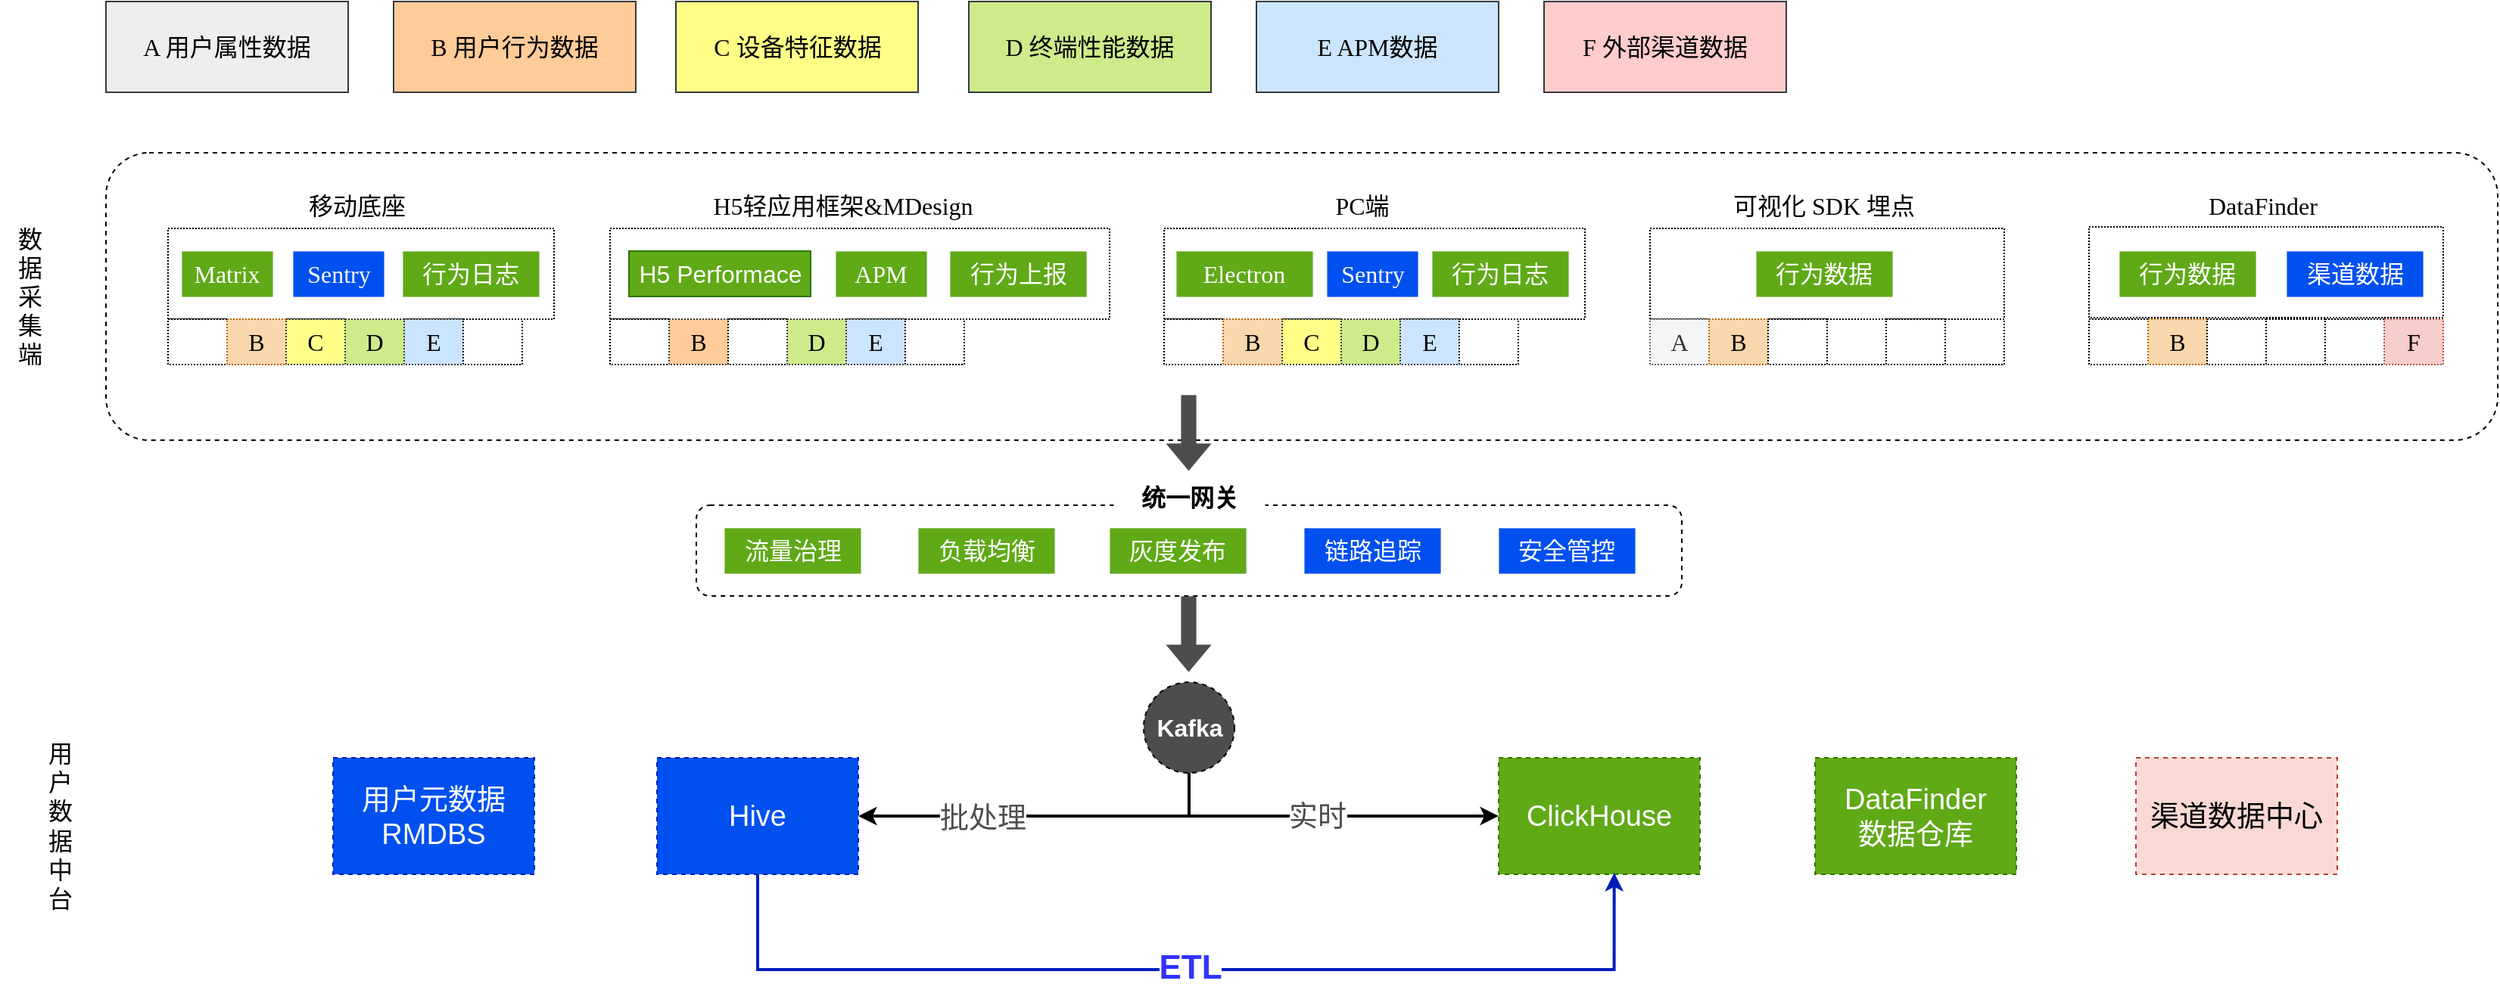 <mxfile version="17.2.4" type="github">
  <diagram id="R6LKjHRkVj6gWCjwfnXa" name="Page-1">
    <mxGraphModel dx="1609" dy="468" grid="1" gridSize="10" guides="1" tooltips="1" connect="1" arrows="1" fold="1" page="1" pageScale="1" pageWidth="827" pageHeight="1169" math="0" shadow="0">
      <root>
        <mxCell id="0" />
        <mxCell id="1" parent="0" />
        <mxCell id="xEdestO7AOEsHorYzFaQ-1" value="A 用户属性数据" style="rounded=0;whiteSpace=wrap;html=1;fillColor=#eeeeee;strokeColor=#36393d;fontSize=16;fontFamily=Comic Sans MS;" parent="1" vertex="1">
          <mxGeometry x="-690" y="40" width="160" height="60" as="geometry" />
        </mxCell>
        <mxCell id="xEdestO7AOEsHorYzFaQ-2" value="B 用户行为数据" style="rounded=0;whiteSpace=wrap;html=1;fillColor=#ffcc99;strokeColor=#36393d;fontSize=16;fontFamily=Comic Sans MS;" parent="1" vertex="1">
          <mxGeometry x="-500" y="40" width="160" height="60" as="geometry" />
        </mxCell>
        <mxCell id="xEdestO7AOEsHorYzFaQ-3" value="E APM数据" style="rounded=0;whiteSpace=wrap;html=1;fillColor=#cce5ff;strokeColor=#36393d;fontSize=16;fontFamily=Comic Sans MS;" parent="1" vertex="1">
          <mxGeometry x="70" y="40" width="160" height="60" as="geometry" />
        </mxCell>
        <mxCell id="xEdestO7AOEsHorYzFaQ-4" value="F 外部渠道数据" style="rounded=0;whiteSpace=wrap;html=1;fillColor=#ffcccc;strokeColor=#36393d;fontSize=16;fontFamily=Comic Sans MS;" parent="1" vertex="1">
          <mxGeometry x="260" y="40" width="160" height="60" as="geometry" />
        </mxCell>
        <mxCell id="xEdestO7AOEsHorYzFaQ-5" value="" style="rounded=1;whiteSpace=wrap;html=1;fontSize=16;dashed=1;fontFamily=Comic Sans MS;" parent="1" vertex="1">
          <mxGeometry x="-690" y="140" width="1580" height="190" as="geometry" />
        </mxCell>
        <mxCell id="xEdestO7AOEsHorYzFaQ-6" value="数&lt;br&gt;据&lt;br&gt;采&lt;br&gt;集&lt;br&gt;端" style="rounded=0;whiteSpace=wrap;html=1;fontSize=16;strokeWidth=0;strokeColor=none;fontFamily=Comic Sans MS;" parent="1" vertex="1">
          <mxGeometry x="-760" y="170" width="40" height="130" as="geometry" />
        </mxCell>
        <mxCell id="xEdestO7AOEsHorYzFaQ-8" value="移动底座" style="rounded=0;whiteSpace=wrap;html=1;dashed=1;fontSize=16;strokeWidth=0;fontFamily=Comic Sans MS;strokeColor=none;" parent="1" vertex="1">
          <mxGeometry x="-574" y="160" width="100" height="30" as="geometry" />
        </mxCell>
        <mxCell id="xEdestO7AOEsHorYzFaQ-9" value="" style="rounded=0;whiteSpace=wrap;html=1;dashed=1;fontSize=16;strokeWidth=1;fontFamily=Comic Sans MS;dashPattern=1 1;" parent="1" vertex="1">
          <mxGeometry x="-649" y="190" width="255" height="60" as="geometry" />
        </mxCell>
        <mxCell id="xEdestO7AOEsHorYzFaQ-10" value="Matrix" style="rounded=0;whiteSpace=wrap;html=1;dashed=1;fontSize=16;strokeWidth=0;fontFamily=Comic Sans MS;fillColor=#60a917;fontColor=#ffffff;strokeColor=#2D7600;" parent="1" vertex="1">
          <mxGeometry x="-640" y="205" width="60" height="30" as="geometry" />
        </mxCell>
        <mxCell id="xEdestO7AOEsHorYzFaQ-11" value="Sentry" style="rounded=0;whiteSpace=wrap;html=1;dashed=1;fontSize=16;strokeWidth=0;fontFamily=Comic Sans MS;fillColor=#0050ef;fontColor=#ffffff;strokeColor=#001DBC;" parent="1" vertex="1">
          <mxGeometry x="-566.5" y="205" width="60" height="30" as="geometry" />
        </mxCell>
        <mxCell id="xEdestO7AOEsHorYzFaQ-14" value="行为日志" style="rounded=0;whiteSpace=wrap;html=1;dashed=1;fontSize=16;strokeWidth=0;fontFamily=Comic Sans MS;fillColor=#60a917;fontColor=#ffffff;strokeColor=#2D7600;" parent="1" vertex="1">
          <mxGeometry x="-494" y="205" width="90" height="30" as="geometry" />
        </mxCell>
        <mxCell id="xEdestO7AOEsHorYzFaQ-15" value="H5轻应用框架&amp;amp;MDesign" style="rounded=0;whiteSpace=wrap;html=1;dashed=1;fontSize=16;strokeWidth=0;fontFamily=Comic Sans MS;strokeColor=none;" parent="1" vertex="1">
          <mxGeometry x="-298" y="160" width="190" height="30" as="geometry" />
        </mxCell>
        <mxCell id="xEdestO7AOEsHorYzFaQ-16" value="" style="rounded=0;whiteSpace=wrap;html=1;dashed=1;fontSize=16;strokeWidth=1;fontFamily=Comic Sans MS;dashPattern=1 1;" parent="1" vertex="1">
          <mxGeometry x="-357" y="190" width="330" height="60" as="geometry" />
        </mxCell>
        <mxCell id="xEdestO7AOEsHorYzFaQ-18" value="APM" style="rounded=0;whiteSpace=wrap;html=1;dashed=1;fontSize=16;strokeWidth=0;fontFamily=Comic Sans MS;fillColor=#60a917;fontColor=#ffffff;strokeColor=#2D7600;" parent="1" vertex="1">
          <mxGeometry x="-208" y="205" width="60" height="30" as="geometry" />
        </mxCell>
        <mxCell id="xEdestO7AOEsHorYzFaQ-19" value="行为上报" style="rounded=0;whiteSpace=wrap;html=1;dashed=1;fontSize=16;strokeWidth=0;fontFamily=Comic Sans MS;fillColor=#60a917;fontColor=#ffffff;strokeColor=#2D7600;" parent="1" vertex="1">
          <mxGeometry x="-132.5" y="205" width="90" height="30" as="geometry" />
        </mxCell>
        <mxCell id="xEdestO7AOEsHorYzFaQ-20" value="可视化 SDK 埋点" style="rounded=0;whiteSpace=wrap;html=1;dashed=1;fontSize=16;strokeWidth=0;fontFamily=Comic Sans MS;strokeColor=none;" parent="1" vertex="1">
          <mxGeometry x="350" y="160" width="190" height="30" as="geometry" />
        </mxCell>
        <mxCell id="xEdestO7AOEsHorYzFaQ-21" value="" style="rounded=0;whiteSpace=wrap;html=1;dashed=1;fontSize=16;strokeWidth=1;fontFamily=Comic Sans MS;dashPattern=1 1;" parent="1" vertex="1">
          <mxGeometry x="330" y="190" width="234" height="60" as="geometry" />
        </mxCell>
        <mxCell id="xEdestO7AOEsHorYzFaQ-24" value="行为数据" style="rounded=0;whiteSpace=wrap;html=1;dashed=1;fontSize=16;strokeWidth=0;fontFamily=Comic Sans MS;fillColor=#60a917;fontColor=#ffffff;strokeColor=#2D7600;" parent="1" vertex="1">
          <mxGeometry x="400" y="205" width="90" height="30" as="geometry" />
        </mxCell>
        <mxCell id="xEdestO7AOEsHorYzFaQ-25" value="DataFinder" style="rounded=0;whiteSpace=wrap;html=1;dashed=1;fontSize=16;strokeWidth=0;fontFamily=Comic Sans MS;strokeColor=none;" parent="1" vertex="1">
          <mxGeometry x="640" y="160" width="190" height="30" as="geometry" />
        </mxCell>
        <mxCell id="xEdestO7AOEsHorYzFaQ-26" value="" style="rounded=0;whiteSpace=wrap;html=1;dashed=1;fontSize=16;strokeWidth=1;fontFamily=Comic Sans MS;dashPattern=1 1;" parent="1" vertex="1">
          <mxGeometry x="620" y="189" width="234" height="60" as="geometry" />
        </mxCell>
        <mxCell id="xEdestO7AOEsHorYzFaQ-29" value="渠道数据" style="rounded=0;whiteSpace=wrap;html=1;dashed=1;fontSize=16;strokeWidth=0;fontFamily=Comic Sans MS;fillColor=#0050ef;fontColor=#ffffff;strokeColor=#001DBC;" parent="1" vertex="1">
          <mxGeometry x="750.5" y="205" width="90" height="30" as="geometry" />
        </mxCell>
        <mxCell id="xEdestO7AOEsHorYzFaQ-30" value="" style="rounded=0;whiteSpace=wrap;html=1;dashed=1;dashPattern=1 1;fontFamily=Comic Sans MS;fontSize=16;strokeWidth=1;" parent="1" vertex="1">
          <mxGeometry x="-649" y="250" width="39" height="30" as="geometry" />
        </mxCell>
        <mxCell id="xEdestO7AOEsHorYzFaQ-34" value="B" style="rounded=0;whiteSpace=wrap;html=1;dashed=1;dashPattern=1 1;fontFamily=Comic Sans MS;fontSize=16;strokeWidth=1;fillColor=#fad7ac;strokeColor=#b46504;" parent="1" vertex="1">
          <mxGeometry x="-610" y="250" width="39" height="30" as="geometry" />
        </mxCell>
        <mxCell id="xEdestO7AOEsHorYzFaQ-35" value="C" style="rounded=0;whiteSpace=wrap;html=1;dashed=1;dashPattern=1 1;fontFamily=Comic Sans MS;fontSize=16;strokeWidth=1;fillColor=#ffff88;strokeColor=#36393d;" parent="1" vertex="1">
          <mxGeometry x="-571" y="250" width="39" height="30" as="geometry" />
        </mxCell>
        <mxCell id="xEdestO7AOEsHorYzFaQ-36" value="E" style="rounded=0;whiteSpace=wrap;html=1;dashed=1;dashPattern=1 1;fontFamily=Comic Sans MS;fontSize=16;strokeWidth=1;fillColor=#cce5ff;strokeColor=#36393d;" parent="1" vertex="1">
          <mxGeometry x="-493" y="250" width="39" height="30" as="geometry" />
        </mxCell>
        <mxCell id="xEdestO7AOEsHorYzFaQ-41" value="" style="rounded=0;whiteSpace=wrap;html=1;dashed=1;dashPattern=1 1;fontFamily=Comic Sans MS;fontSize=16;strokeWidth=1;" parent="1" vertex="1">
          <mxGeometry x="-454" y="250" width="39" height="30" as="geometry" />
        </mxCell>
        <mxCell id="xEdestO7AOEsHorYzFaQ-42" value="D 终端性能数据" style="rounded=0;whiteSpace=wrap;html=1;fillColor=#cdeb8b;fontSize=16;fontFamily=Comic Sans MS;strokeColor=#36393d;" parent="1" vertex="1">
          <mxGeometry x="-120" y="40" width="160" height="60" as="geometry" />
        </mxCell>
        <mxCell id="xEdestO7AOEsHorYzFaQ-43" value="" style="rounded=0;whiteSpace=wrap;html=1;dashed=1;dashPattern=1 1;fontFamily=Comic Sans MS;fontSize=16;strokeWidth=1;" parent="1" vertex="1">
          <mxGeometry x="-357" y="250" width="39" height="30" as="geometry" />
        </mxCell>
        <mxCell id="xEdestO7AOEsHorYzFaQ-44" value="B" style="rounded=0;whiteSpace=wrap;html=1;dashed=1;dashPattern=1 1;fontFamily=Comic Sans MS;fontSize=16;strokeWidth=1;fillColor=#ffcc99;strokeColor=#36393d;" parent="1" vertex="1">
          <mxGeometry x="-318" y="250" width="39" height="30" as="geometry" />
        </mxCell>
        <mxCell id="xEdestO7AOEsHorYzFaQ-45" value="" style="rounded=0;whiteSpace=wrap;html=1;dashed=1;dashPattern=1 1;fontFamily=Comic Sans MS;fontSize=16;strokeWidth=1;" parent="1" vertex="1">
          <mxGeometry x="-279" y="250" width="39" height="30" as="geometry" />
        </mxCell>
        <mxCell id="xEdestO7AOEsHorYzFaQ-46" value="D" style="rounded=0;whiteSpace=wrap;html=1;dashed=1;dashPattern=1 1;fontFamily=Comic Sans MS;fontSize=16;strokeWidth=1;fillColor=#cdeb8b;strokeColor=#36393d;" parent="1" vertex="1">
          <mxGeometry x="-240" y="250" width="39" height="30" as="geometry" />
        </mxCell>
        <mxCell id="xEdestO7AOEsHorYzFaQ-47" value="E" style="rounded=0;whiteSpace=wrap;html=1;dashed=1;dashPattern=1 1;fontFamily=Comic Sans MS;fontSize=16;strokeWidth=1;fillColor=#cce5ff;strokeColor=#36393d;" parent="1" vertex="1">
          <mxGeometry x="-201" y="250" width="39" height="30" as="geometry" />
        </mxCell>
        <mxCell id="xEdestO7AOEsHorYzFaQ-48" value="A" style="rounded=0;whiteSpace=wrap;html=1;dashed=1;dashPattern=1 1;fontFamily=Comic Sans MS;fontSize=16;strokeWidth=1;fillColor=#f5f5f5;fontColor=#333333;strokeColor=#666666;" parent="1" vertex="1">
          <mxGeometry x="330" y="250" width="39" height="30" as="geometry" />
        </mxCell>
        <mxCell id="xEdestO7AOEsHorYzFaQ-49" value="B" style="rounded=0;whiteSpace=wrap;html=1;dashed=1;dashPattern=1 1;fontFamily=Comic Sans MS;fontSize=16;strokeWidth=1;fillColor=#fad7ac;strokeColor=#b46504;" parent="1" vertex="1">
          <mxGeometry x="369" y="250" width="39" height="30" as="geometry" />
        </mxCell>
        <mxCell id="xEdestO7AOEsHorYzFaQ-50" value="" style="rounded=0;whiteSpace=wrap;html=1;dashed=1;dashPattern=1 1;fontFamily=Comic Sans MS;fontSize=16;strokeWidth=1;" parent="1" vertex="1">
          <mxGeometry x="408" y="250" width="39" height="30" as="geometry" />
        </mxCell>
        <mxCell id="xEdestO7AOEsHorYzFaQ-51" value="" style="rounded=0;whiteSpace=wrap;html=1;dashed=1;dashPattern=1 1;fontFamily=Comic Sans MS;fontSize=16;strokeWidth=1;" parent="1" vertex="1">
          <mxGeometry x="447" y="250" width="39" height="30" as="geometry" />
        </mxCell>
        <mxCell id="xEdestO7AOEsHorYzFaQ-52" value="" style="rounded=0;whiteSpace=wrap;html=1;dashed=1;dashPattern=1 1;fontFamily=Comic Sans MS;fontSize=16;strokeWidth=1;" parent="1" vertex="1">
          <mxGeometry x="486" y="250" width="39" height="30" as="geometry" />
        </mxCell>
        <mxCell id="xEdestO7AOEsHorYzFaQ-53" value="" style="rounded=0;whiteSpace=wrap;html=1;dashed=1;dashPattern=1 1;fontFamily=Comic Sans MS;fontSize=16;strokeWidth=1;" parent="1" vertex="1">
          <mxGeometry x="620" y="250" width="39" height="30" as="geometry" />
        </mxCell>
        <mxCell id="xEdestO7AOEsHorYzFaQ-54" value="B" style="rounded=0;whiteSpace=wrap;html=1;dashed=1;dashPattern=1 1;fontFamily=Comic Sans MS;fontSize=16;strokeWidth=1;fillColor=#fad7ac;strokeColor=#b46504;" parent="1" vertex="1">
          <mxGeometry x="659" y="250" width="39" height="30" as="geometry" />
        </mxCell>
        <mxCell id="xEdestO7AOEsHorYzFaQ-55" value="" style="rounded=0;whiteSpace=wrap;html=1;dashed=1;dashPattern=1 1;fontFamily=Comic Sans MS;fontSize=16;strokeWidth=1;" parent="1" vertex="1">
          <mxGeometry x="698" y="250" width="39" height="30" as="geometry" />
        </mxCell>
        <mxCell id="xEdestO7AOEsHorYzFaQ-57" value="" style="rounded=0;whiteSpace=wrap;html=1;dashed=1;dashPattern=1 1;fontFamily=Comic Sans MS;fontSize=16;strokeWidth=1;" parent="1" vertex="1">
          <mxGeometry x="737" y="250" width="39" height="30" as="geometry" />
        </mxCell>
        <mxCell id="QShWWnX4GkXOOMJUXcGB-1" value="C 设备特征数据" style="rounded=0;whiteSpace=wrap;html=1;fillColor=#ffff88;fontSize=16;fontFamily=Comic Sans MS;strokeColor=#36393d;" parent="1" vertex="1">
          <mxGeometry x="-313.5" y="40" width="160" height="60" as="geometry" />
        </mxCell>
        <mxCell id="avs_9zYvvi-18t2LZXdR-1" value="H5 Performace" style="rounded=0;whiteSpace=wrap;html=1;fillColor=#60a917;fontColor=#ffffff;strokeColor=#2D7600;fontSize=16;" vertex="1" parent="1">
          <mxGeometry x="-344.5" y="205" width="120" height="30" as="geometry" />
        </mxCell>
        <mxCell id="avs_9zYvvi-18t2LZXdR-2" value="PC端" style="rounded=0;whiteSpace=wrap;html=1;dashed=1;fontSize=16;strokeWidth=0;fontFamily=Comic Sans MS;strokeColor=none;" vertex="1" parent="1">
          <mxGeometry x="90" y="160" width="100" height="30" as="geometry" />
        </mxCell>
        <mxCell id="avs_9zYvvi-18t2LZXdR-3" value="" style="rounded=0;whiteSpace=wrap;html=1;dashed=1;fontSize=16;strokeWidth=1;fontFamily=Comic Sans MS;dashPattern=1 1;" vertex="1" parent="1">
          <mxGeometry x="9" y="190" width="278" height="60" as="geometry" />
        </mxCell>
        <mxCell id="avs_9zYvvi-18t2LZXdR-5" value="Sentry" style="rounded=0;whiteSpace=wrap;html=1;dashed=1;fontSize=16;strokeWidth=0;fontFamily=Comic Sans MS;fillColor=#0050ef;fontColor=#ffffff;strokeColor=#001DBC;" vertex="1" parent="1">
          <mxGeometry x="116.5" y="205" width="60" height="30" as="geometry" />
        </mxCell>
        <mxCell id="avs_9zYvvi-18t2LZXdR-6" value="行为日志" style="rounded=0;whiteSpace=wrap;html=1;dashed=1;fontSize=16;strokeWidth=0;fontFamily=Comic Sans MS;fillColor=#60a917;fontColor=#ffffff;strokeColor=#2D7600;" vertex="1" parent="1">
          <mxGeometry x="186" y="205" width="90" height="30" as="geometry" />
        </mxCell>
        <mxCell id="avs_9zYvvi-18t2LZXdR-7" value="" style="rounded=0;whiteSpace=wrap;html=1;dashed=1;dashPattern=1 1;fontFamily=Comic Sans MS;fontSize=16;strokeWidth=1;" vertex="1" parent="1">
          <mxGeometry x="9" y="250" width="39" height="30" as="geometry" />
        </mxCell>
        <mxCell id="avs_9zYvvi-18t2LZXdR-8" value="B" style="rounded=0;whiteSpace=wrap;html=1;dashed=1;dashPattern=1 1;fontFamily=Comic Sans MS;fontSize=16;strokeWidth=1;fillColor=#fad7ac;strokeColor=#b46504;" vertex="1" parent="1">
          <mxGeometry x="48" y="250" width="39" height="30" as="geometry" />
        </mxCell>
        <mxCell id="avs_9zYvvi-18t2LZXdR-9" value="C" style="rounded=0;whiteSpace=wrap;html=1;dashed=1;dashPattern=1 1;fontFamily=Comic Sans MS;fontSize=16;strokeWidth=1;fillColor=#ffff88;strokeColor=#36393d;" vertex="1" parent="1">
          <mxGeometry x="87" y="250" width="39" height="30" as="geometry" />
        </mxCell>
        <mxCell id="avs_9zYvvi-18t2LZXdR-10" value="D" style="rounded=0;whiteSpace=wrap;html=1;dashed=1;dashPattern=1 1;fontFamily=Comic Sans MS;fontSize=16;strokeWidth=1;fillColor=#cdeb8b;strokeColor=#36393d;" vertex="1" parent="1">
          <mxGeometry x="126" y="250" width="39" height="30" as="geometry" />
        </mxCell>
        <mxCell id="avs_9zYvvi-18t2LZXdR-11" value="E" style="rounded=0;whiteSpace=wrap;html=1;dashed=1;dashPattern=1 1;fontFamily=Comic Sans MS;fontSize=16;strokeWidth=1;fillColor=#cce5ff;strokeColor=#36393d;" vertex="1" parent="1">
          <mxGeometry x="165" y="250" width="39" height="30" as="geometry" />
        </mxCell>
        <mxCell id="avs_9zYvvi-18t2LZXdR-12" value="Electron" style="rounded=0;whiteSpace=wrap;html=1;dashed=1;fontSize=16;strokeWidth=0;fontFamily=Comic Sans MS;fillColor=#60a917;fontColor=#ffffff;strokeColor=#2D7600;" vertex="1" parent="1">
          <mxGeometry x="17" y="205" width="90" height="30" as="geometry" />
        </mxCell>
        <mxCell id="avs_9zYvvi-18t2LZXdR-13" value="D" style="rounded=0;whiteSpace=wrap;html=1;dashed=1;dashPattern=1 1;fontFamily=Comic Sans MS;fontSize=16;strokeWidth=1;fillColor=#cdeb8b;strokeColor=#36393d;" vertex="1" parent="1">
          <mxGeometry x="-532" y="250" width="39" height="30" as="geometry" />
        </mxCell>
        <mxCell id="avs_9zYvvi-18t2LZXdR-14" value="" style="rounded=0;whiteSpace=wrap;html=1;dashed=1;dashPattern=1 1;fontFamily=Comic Sans MS;fontSize=16;strokeWidth=1;" vertex="1" parent="1">
          <mxGeometry x="-162" y="250" width="39" height="30" as="geometry" />
        </mxCell>
        <mxCell id="avs_9zYvvi-18t2LZXdR-15" value="" style="rounded=0;whiteSpace=wrap;html=1;dashed=1;dashPattern=1 1;fontFamily=Comic Sans MS;fontSize=16;strokeWidth=1;" vertex="1" parent="1">
          <mxGeometry x="204" y="250" width="39" height="30" as="geometry" />
        </mxCell>
        <mxCell id="avs_9zYvvi-18t2LZXdR-16" value="" style="rounded=0;whiteSpace=wrap;html=1;dashed=1;dashPattern=1 1;fontFamily=Comic Sans MS;fontSize=16;strokeWidth=1;" vertex="1" parent="1">
          <mxGeometry x="525" y="250" width="39" height="30" as="geometry" />
        </mxCell>
        <mxCell id="avs_9zYvvi-18t2LZXdR-17" value="" style="rounded=0;whiteSpace=wrap;html=1;dashed=1;dashPattern=1 1;fontFamily=Comic Sans MS;fontSize=16;strokeWidth=1;" vertex="1" parent="1">
          <mxGeometry x="776" y="250" width="39" height="30" as="geometry" />
        </mxCell>
        <mxCell id="avs_9zYvvi-18t2LZXdR-18" value="F" style="rounded=0;whiteSpace=wrap;html=1;dashed=1;dashPattern=1 1;fontFamily=Comic Sans MS;fontSize=16;strokeWidth=1;fillColor=#f8cecc;strokeColor=#b85450;" vertex="1" parent="1">
          <mxGeometry x="815" y="250" width="39" height="30" as="geometry" />
        </mxCell>
        <mxCell id="avs_9zYvvi-18t2LZXdR-19" value="行为数据" style="rounded=0;whiteSpace=wrap;html=1;dashed=1;fontSize=16;strokeWidth=0;fontFamily=Comic Sans MS;fillColor=#60a917;fontColor=#ffffff;strokeColor=#2D7600;" vertex="1" parent="1">
          <mxGeometry x="640" y="205" width="90" height="30" as="geometry" />
        </mxCell>
        <mxCell id="avs_9zYvvi-18t2LZXdR-20" value="" style="rounded=1;whiteSpace=wrap;html=1;fontSize=16;dashed=1;" vertex="1" parent="1">
          <mxGeometry x="-300" y="373" width="651" height="60" as="geometry" />
        </mxCell>
        <mxCell id="avs_9zYvvi-18t2LZXdR-21" value="统一网关" style="rounded=0;whiteSpace=wrap;html=1;dashed=1;fontSize=16;strokeWidth=0;fontFamily=Comic Sans MS;strokeColor=none;fontStyle=1" vertex="1" parent="1">
          <mxGeometry x="-24.5" y="353" width="100" height="30" as="geometry" />
        </mxCell>
        <mxCell id="avs_9zYvvi-18t2LZXdR-22" value="流量治理" style="rounded=0;whiteSpace=wrap;html=1;dashed=1;fontSize=16;strokeWidth=0;fontFamily=Comic Sans MS;fillColor=#60a917;fontColor=#ffffff;strokeColor=#2D7600;" vertex="1" parent="1">
          <mxGeometry x="-281.5" y="388" width="90" height="30" as="geometry" />
        </mxCell>
        <mxCell id="avs_9zYvvi-18t2LZXdR-23" value="" style="shape=flexArrow;endArrow=classic;html=1;rounded=0;fontSize=16;fillColor=#4D4D4D;strokeWidth=0;" edge="1" parent="1">
          <mxGeometry width="50" height="50" relative="1" as="geometry">
            <mxPoint x="25" y="300" as="sourcePoint" />
            <mxPoint x="25" y="350" as="targetPoint" />
          </mxGeometry>
        </mxCell>
        <mxCell id="avs_9zYvvi-18t2LZXdR-24" value="负载均衡" style="rounded=0;whiteSpace=wrap;html=1;dashed=1;fontSize=16;strokeWidth=0;fontFamily=Comic Sans MS;fillColor=#60a917;fontColor=#ffffff;strokeColor=#2D7600;" vertex="1" parent="1">
          <mxGeometry x="-153.5" y="388" width="90" height="30" as="geometry" />
        </mxCell>
        <mxCell id="avs_9zYvvi-18t2LZXdR-25" value="灰度发布" style="rounded=0;whiteSpace=wrap;html=1;dashed=1;fontSize=16;strokeWidth=0;fontFamily=Comic Sans MS;fillColor=#60a917;fontColor=#ffffff;strokeColor=#2D7600;" vertex="1" parent="1">
          <mxGeometry x="-27" y="388" width="90" height="30" as="geometry" />
        </mxCell>
        <mxCell id="avs_9zYvvi-18t2LZXdR-27" value="链路追踪" style="rounded=0;whiteSpace=wrap;html=1;dashed=1;fontSize=16;strokeWidth=0;fontFamily=Comic Sans MS;fillColor=#0050ef;fontColor=#ffffff;strokeColor=#001DBC;" vertex="1" parent="1">
          <mxGeometry x="101.5" y="388" width="90" height="30" as="geometry" />
        </mxCell>
        <mxCell id="avs_9zYvvi-18t2LZXdR-28" value="安全管控" style="rounded=0;whiteSpace=wrap;html=1;dashed=1;fontSize=16;strokeWidth=0;fontFamily=Comic Sans MS;fillColor=#0050ef;fontColor=#ffffff;strokeColor=#001DBC;" vertex="1" parent="1">
          <mxGeometry x="230" y="388" width="90" height="30" as="geometry" />
        </mxCell>
        <mxCell id="avs_9zYvvi-18t2LZXdR-31" value="用&lt;br&gt;户&lt;br&gt;数&lt;br&gt;据&lt;br&gt;中&lt;br&gt;台" style="rounded=0;whiteSpace=wrap;html=1;fontSize=16;strokeWidth=0;strokeColor=none;fontFamily=Comic Sans MS;" vertex="1" parent="1">
          <mxGeometry x="-740" y="520" width="40" height="130" as="geometry" />
        </mxCell>
        <mxCell id="avs_9zYvvi-18t2LZXdR-37" style="edgeStyle=orthogonalEdgeStyle;rounded=0;orthogonalLoop=1;jettySize=auto;html=1;exitX=0.5;exitY=1;exitDx=0;exitDy=0;fontSize=19;fontColor=#4D4D4D;strokeWidth=2;fillColor=#4D4D4D;" edge="1" parent="1" source="avs_9zYvvi-18t2LZXdR-32" target="avs_9zYvvi-18t2LZXdR-34">
          <mxGeometry relative="1" as="geometry" />
        </mxCell>
        <mxCell id="avs_9zYvvi-18t2LZXdR-38" value="实时" style="edgeLabel;html=1;align=center;verticalAlign=middle;resizable=0;points=[];fontSize=19;fontColor=#4D4D4D;" vertex="1" connectable="0" parent="avs_9zYvvi-18t2LZXdR-37">
          <mxGeometry x="-0.034" y="1" relative="1" as="geometry">
            <mxPoint y="1" as="offset" />
          </mxGeometry>
        </mxCell>
        <mxCell id="avs_9zYvvi-18t2LZXdR-39" style="edgeStyle=orthogonalEdgeStyle;rounded=0;orthogonalLoop=1;jettySize=auto;html=1;exitX=0.5;exitY=1;exitDx=0;exitDy=0;entryX=1;entryY=0.5;entryDx=0;entryDy=0;fontSize=19;fontColor=#4D4D4D;strokeWidth=2;fillColor=#4D4D4D;" edge="1" parent="1" source="avs_9zYvvi-18t2LZXdR-32" target="avs_9zYvvi-18t2LZXdR-35">
          <mxGeometry relative="1" as="geometry" />
        </mxCell>
        <mxCell id="avs_9zYvvi-18t2LZXdR-40" value="批处理" style="edgeLabel;html=1;align=center;verticalAlign=middle;resizable=0;points=[];fontSize=19;fontColor=#4D4D4D;" vertex="1" connectable="0" parent="avs_9zYvvi-18t2LZXdR-39">
          <mxGeometry x="0.339" y="1" relative="1" as="geometry">
            <mxPoint as="offset" />
          </mxGeometry>
        </mxCell>
        <mxCell id="avs_9zYvvi-18t2LZXdR-32" value="Kafka" style="ellipse;whiteSpace=wrap;html=1;aspect=fixed;dashed=1;fontSize=16;fillColor=#4D4D4D;fontColor=#FFFFFF;fontStyle=1" vertex="1" parent="1">
          <mxGeometry x="-4.5" y="490" width="60" height="60" as="geometry" />
        </mxCell>
        <mxCell id="avs_9zYvvi-18t2LZXdR-29" value="" style="shape=flexArrow;endArrow=classic;html=1;rounded=0;fontSize=16;fillColor=#4D4D4D;strokeWidth=0;" edge="1" parent="1">
          <mxGeometry width="50" height="50" relative="1" as="geometry">
            <mxPoint x="25" y="433" as="sourcePoint" />
            <mxPoint x="25" y="483" as="targetPoint" />
          </mxGeometry>
        </mxCell>
        <mxCell id="avs_9zYvvi-18t2LZXdR-33" value="DataFinder&lt;br style=&quot;font-size: 19px;&quot;&gt;数据仓库" style="rounded=0;whiteSpace=wrap;html=1;dashed=1;fontSize=19;fontColor=#ffffff;fillColor=#60a917;strokeColor=#2D7600;" vertex="1" parent="1">
          <mxGeometry x="439" y="540" width="133" height="77" as="geometry" />
        </mxCell>
        <mxCell id="avs_9zYvvi-18t2LZXdR-34" value="ClickHouse" style="rounded=0;whiteSpace=wrap;html=1;dashed=1;fontSize=19;fontColor=#ffffff;fillColor=#60a917;strokeColor=#2D7600;" vertex="1" parent="1">
          <mxGeometry x="230" y="540" width="133" height="77" as="geometry" />
        </mxCell>
        <mxCell id="avs_9zYvvi-18t2LZXdR-41" style="edgeStyle=orthogonalEdgeStyle;rounded=0;orthogonalLoop=1;jettySize=auto;html=1;exitX=0.5;exitY=1;exitDx=0;exitDy=0;entryX=0.574;entryY=0.987;entryDx=0;entryDy=0;entryPerimeter=0;fontSize=19;fontColor=#4D4D4D;strokeWidth=2;fillColor=#0050ef;strokeColor=#001DBC;" edge="1" parent="1" source="avs_9zYvvi-18t2LZXdR-35" target="avs_9zYvvi-18t2LZXdR-34">
          <mxGeometry relative="1" as="geometry">
            <Array as="points">
              <mxPoint x="-259" y="680" />
              <mxPoint x="306" y="680" />
            </Array>
          </mxGeometry>
        </mxCell>
        <mxCell id="avs_9zYvvi-18t2LZXdR-42" value="ETL" style="edgeLabel;html=1;align=center;verticalAlign=middle;resizable=0;points=[];fontSize=22;fontColor=#3333FF;fontStyle=1" vertex="1" connectable="0" parent="avs_9zYvvi-18t2LZXdR-41">
          <mxGeometry x="-0.163" y="1" relative="1" as="geometry">
            <mxPoint x="58" as="offset" />
          </mxGeometry>
        </mxCell>
        <mxCell id="avs_9zYvvi-18t2LZXdR-35" value="Hive" style="rounded=0;whiteSpace=wrap;html=1;dashed=1;fontSize=19;fontColor=#ffffff;fillColor=#0050ef;strokeColor=#001DBC;" vertex="1" parent="1">
          <mxGeometry x="-326" y="540" width="133" height="77" as="geometry" />
        </mxCell>
        <mxCell id="avs_9zYvvi-18t2LZXdR-43" value="用户元数据&lt;br&gt;RMDBS" style="rounded=0;whiteSpace=wrap;html=1;dashed=1;fontSize=19;fontColor=#ffffff;fillColor=#0050ef;strokeColor=#001DBC;" vertex="1" parent="1">
          <mxGeometry x="-540" y="540" width="133" height="77" as="geometry" />
        </mxCell>
        <mxCell id="avs_9zYvvi-18t2LZXdR-44" value="渠道数据中心" style="rounded=0;whiteSpace=wrap;html=1;dashed=1;fontSize=19;fillColor=#fad9d5;strokeColor=#ae4132;" vertex="1" parent="1">
          <mxGeometry x="651" y="540" width="133" height="77" as="geometry" />
        </mxCell>
      </root>
    </mxGraphModel>
  </diagram>
</mxfile>
